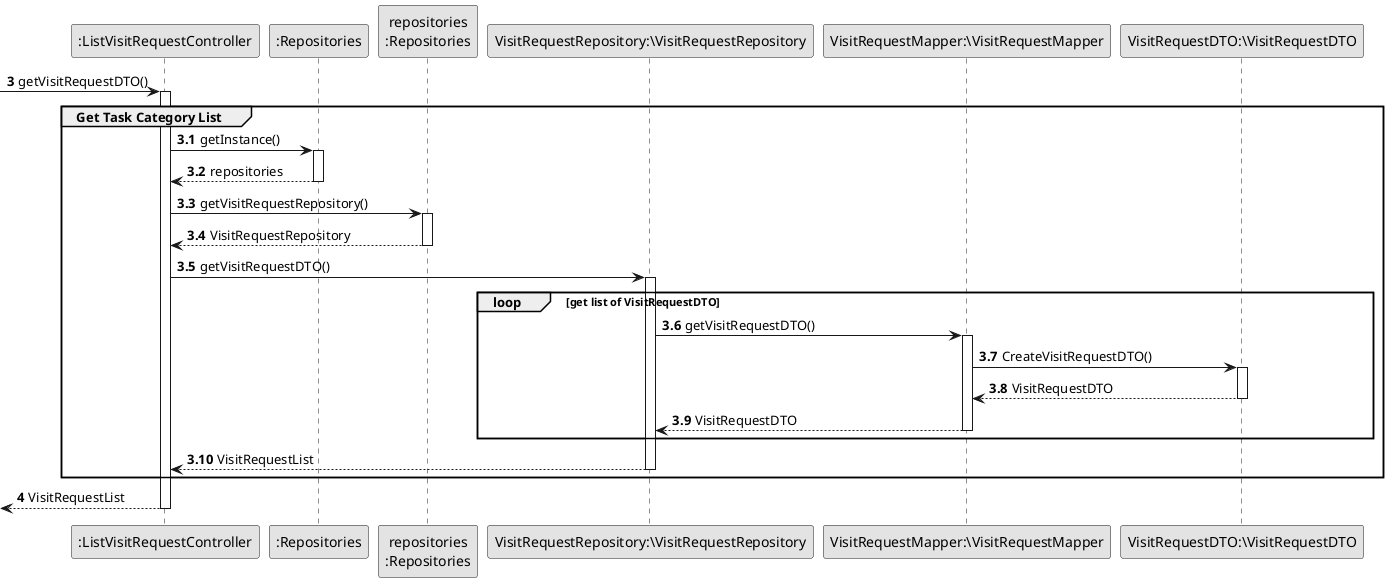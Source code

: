 @startuml
skinparam monochrome true
skinparam packageStyle rectangle
skinparam shadowing false

autonumber

'hide footbox

participant ":ListVisitRequestController" as CTRL
participant ":Repositories" as RepositorySingleton
participant "repositories\n:Repositories" as PLAT
participant "VisitRequestRepository:\VisitRequestRepository" as VisitRequestRepository
participant "VisitRequestMapper:\VisitRequestMapper" as Mapper
participant "VisitRequestDTO:\VisitRequestDTO" as DTO

autonumber 3

 -> CTRL : getVisitRequestDTO()
autonumber 3.1
activate CTRL
    group Get Task Category List

            CTRL -> RepositorySingleton : getInstance()
            activate RepositorySingleton

                RepositorySingleton --> CTRL: repositories
            deactivate RepositorySingleton

            CTRL -> PLAT : getVisitRequestRepository()
            activate PLAT

                PLAT --> CTRL: VisitRequestRepository
            deactivate PLAT

            CTRL -> VisitRequestRepository : getVisitRequestDTO()
            loop get list of VisitRequestDTO
            activate VisitRequestRepository
              VisitRequestRepository->Mapper:getVisitRequestDTO()
            activate Mapper

            Mapper->DTO:CreateVisitRequestDTO()

            activate DTO
            DTO-->Mapper:VisitRequestDTO
            deactivate DTO
            Mapper-->VisitRequestRepository:VisitRequestDTO
            deactivate Mapper
            end
                VisitRequestRepository --> CTRL : VisitRequestList
            deactivate VisitRequestRepository

    end
    autonumber 4
    <-- CTRL  : VisitRequestList
deactivate CTRL

@enduml